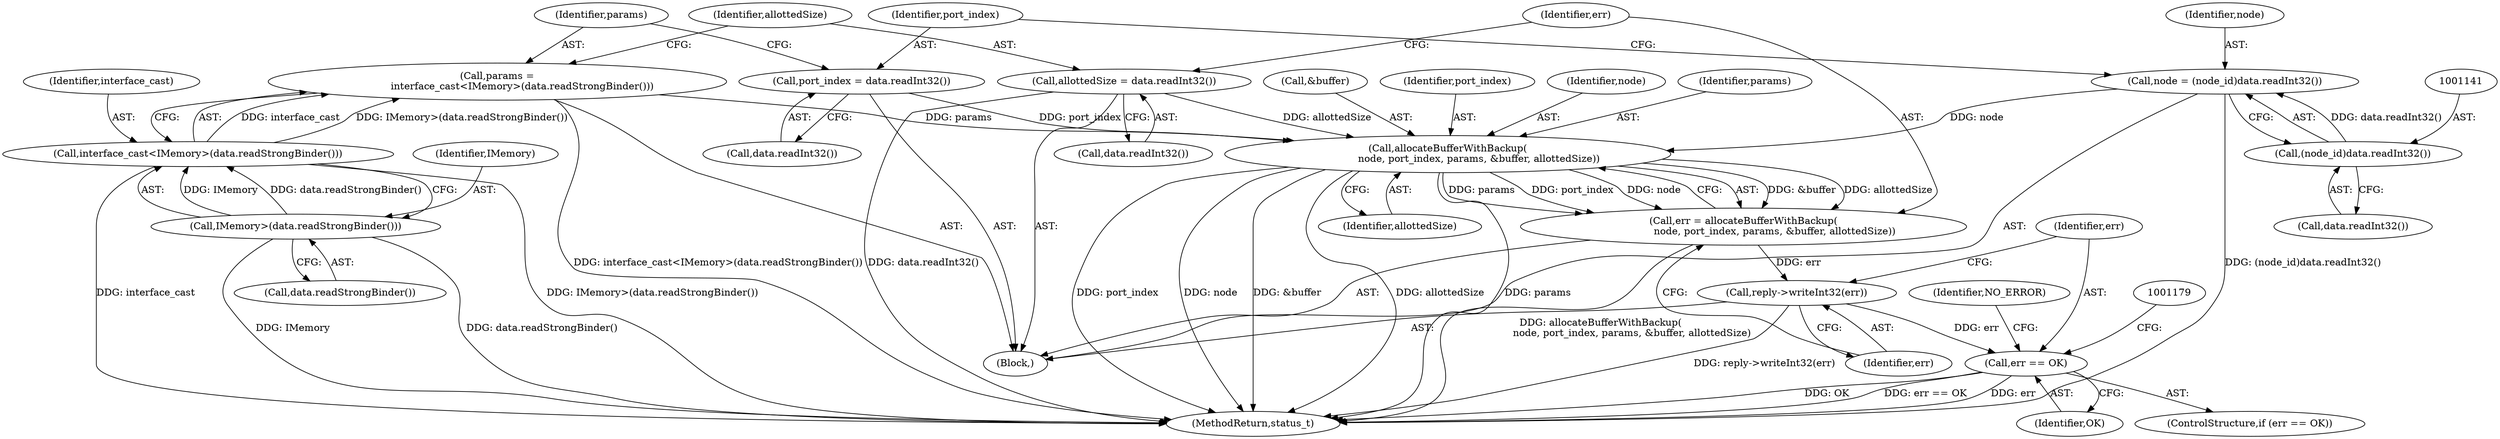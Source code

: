 digraph "0_Android_0bb5ced60304da7f61478ffd359e7ba65d72f181@API" {
"1001163" [label="(Call,allocateBufferWithBackup(\n                    node, port_index, params, &buffer, allottedSize))"];
"1001138" [label="(Call,node = (node_id)data.readInt32())"];
"1001140" [label="(Call,(node_id)data.readInt32())"];
"1001144" [label="(Call,port_index = data.readInt32())"];
"1001148" [label="(Call,params =\n                interface_cast<IMemory>(data.readStrongBinder()))"];
"1001150" [label="(Call,interface_cast<IMemory>(data.readStrongBinder()))"];
"1001152" [label="(Call,IMemory>(data.readStrongBinder()))"];
"1001156" [label="(Call,allottedSize = data.readInt32())"];
"1001161" [label="(Call,err = allocateBufferWithBackup(\n                    node, port_index, params, &buffer, allottedSize))"];
"1001170" [label="(Call,reply->writeInt32(err))"];
"1001173" [label="(Call,err == OK)"];
"1001173" [label="(Call,err == OK)"];
"1001167" [label="(Call,&buffer)"];
"1001337" [label="(MethodReturn,status_t)"];
"1001156" [label="(Call,allottedSize = data.readInt32())"];
"1001157" [label="(Identifier,allottedSize)"];
"1001150" [label="(Call,interface_cast<IMemory>(data.readStrongBinder()))"];
"1001161" [label="(Call,err = allocateBufferWithBackup(\n                    node, port_index, params, &buffer, allottedSize))"];
"1001140" [label="(Call,(node_id)data.readInt32())"];
"1001132" [label="(Block,)"];
"1001151" [label="(Identifier,interface_cast)"];
"1001148" [label="(Call,params =\n                interface_cast<IMemory>(data.readStrongBinder()))"];
"1001146" [label="(Call,data.readInt32())"];
"1001162" [label="(Identifier,err)"];
"1001152" [label="(Call,IMemory>(data.readStrongBinder()))"];
"1001182" [label="(Identifier,NO_ERROR)"];
"1001165" [label="(Identifier,port_index)"];
"1001138" [label="(Call,node = (node_id)data.readInt32())"];
"1001158" [label="(Call,data.readInt32())"];
"1001164" [label="(Identifier,node)"];
"1001174" [label="(Identifier,err)"];
"1001149" [label="(Identifier,params)"];
"1001170" [label="(Call,reply->writeInt32(err))"];
"1001145" [label="(Identifier,port_index)"];
"1001166" [label="(Identifier,params)"];
"1001169" [label="(Identifier,allottedSize)"];
"1001154" [label="(Call,data.readStrongBinder())"];
"1001172" [label="(ControlStructure,if (err == OK))"];
"1001175" [label="(Identifier,OK)"];
"1001139" [label="(Identifier,node)"];
"1001163" [label="(Call,allocateBufferWithBackup(\n                    node, port_index, params, &buffer, allottedSize))"];
"1001144" [label="(Call,port_index = data.readInt32())"];
"1001171" [label="(Identifier,err)"];
"1001153" [label="(Identifier,IMemory)"];
"1001142" [label="(Call,data.readInt32())"];
"1001163" -> "1001161"  [label="AST: "];
"1001163" -> "1001169"  [label="CFG: "];
"1001164" -> "1001163"  [label="AST: "];
"1001165" -> "1001163"  [label="AST: "];
"1001166" -> "1001163"  [label="AST: "];
"1001167" -> "1001163"  [label="AST: "];
"1001169" -> "1001163"  [label="AST: "];
"1001161" -> "1001163"  [label="CFG: "];
"1001163" -> "1001337"  [label="DDG: params"];
"1001163" -> "1001337"  [label="DDG: port_index"];
"1001163" -> "1001337"  [label="DDG: node"];
"1001163" -> "1001337"  [label="DDG: &buffer"];
"1001163" -> "1001337"  [label="DDG: allottedSize"];
"1001163" -> "1001161"  [label="DDG: &buffer"];
"1001163" -> "1001161"  [label="DDG: allottedSize"];
"1001163" -> "1001161"  [label="DDG: params"];
"1001163" -> "1001161"  [label="DDG: port_index"];
"1001163" -> "1001161"  [label="DDG: node"];
"1001138" -> "1001163"  [label="DDG: node"];
"1001144" -> "1001163"  [label="DDG: port_index"];
"1001148" -> "1001163"  [label="DDG: params"];
"1001156" -> "1001163"  [label="DDG: allottedSize"];
"1001138" -> "1001132"  [label="AST: "];
"1001138" -> "1001140"  [label="CFG: "];
"1001139" -> "1001138"  [label="AST: "];
"1001140" -> "1001138"  [label="AST: "];
"1001145" -> "1001138"  [label="CFG: "];
"1001138" -> "1001337"  [label="DDG: (node_id)data.readInt32()"];
"1001140" -> "1001138"  [label="DDG: data.readInt32()"];
"1001140" -> "1001142"  [label="CFG: "];
"1001141" -> "1001140"  [label="AST: "];
"1001142" -> "1001140"  [label="AST: "];
"1001144" -> "1001132"  [label="AST: "];
"1001144" -> "1001146"  [label="CFG: "];
"1001145" -> "1001144"  [label="AST: "];
"1001146" -> "1001144"  [label="AST: "];
"1001149" -> "1001144"  [label="CFG: "];
"1001148" -> "1001132"  [label="AST: "];
"1001148" -> "1001150"  [label="CFG: "];
"1001149" -> "1001148"  [label="AST: "];
"1001150" -> "1001148"  [label="AST: "];
"1001157" -> "1001148"  [label="CFG: "];
"1001148" -> "1001337"  [label="DDG: interface_cast<IMemory>(data.readStrongBinder())"];
"1001150" -> "1001148"  [label="DDG: interface_cast"];
"1001150" -> "1001148"  [label="DDG: IMemory>(data.readStrongBinder())"];
"1001150" -> "1001152"  [label="CFG: "];
"1001151" -> "1001150"  [label="AST: "];
"1001152" -> "1001150"  [label="AST: "];
"1001150" -> "1001337"  [label="DDG: interface_cast"];
"1001150" -> "1001337"  [label="DDG: IMemory>(data.readStrongBinder())"];
"1001152" -> "1001150"  [label="DDG: IMemory"];
"1001152" -> "1001150"  [label="DDG: data.readStrongBinder()"];
"1001152" -> "1001154"  [label="CFG: "];
"1001153" -> "1001152"  [label="AST: "];
"1001154" -> "1001152"  [label="AST: "];
"1001152" -> "1001337"  [label="DDG: data.readStrongBinder()"];
"1001152" -> "1001337"  [label="DDG: IMemory"];
"1001156" -> "1001132"  [label="AST: "];
"1001156" -> "1001158"  [label="CFG: "];
"1001157" -> "1001156"  [label="AST: "];
"1001158" -> "1001156"  [label="AST: "];
"1001162" -> "1001156"  [label="CFG: "];
"1001156" -> "1001337"  [label="DDG: data.readInt32()"];
"1001161" -> "1001132"  [label="AST: "];
"1001162" -> "1001161"  [label="AST: "];
"1001171" -> "1001161"  [label="CFG: "];
"1001161" -> "1001337"  [label="DDG: allocateBufferWithBackup(\n                    node, port_index, params, &buffer, allottedSize)"];
"1001161" -> "1001170"  [label="DDG: err"];
"1001170" -> "1001132"  [label="AST: "];
"1001170" -> "1001171"  [label="CFG: "];
"1001171" -> "1001170"  [label="AST: "];
"1001174" -> "1001170"  [label="CFG: "];
"1001170" -> "1001337"  [label="DDG: reply->writeInt32(err)"];
"1001170" -> "1001173"  [label="DDG: err"];
"1001173" -> "1001172"  [label="AST: "];
"1001173" -> "1001175"  [label="CFG: "];
"1001174" -> "1001173"  [label="AST: "];
"1001175" -> "1001173"  [label="AST: "];
"1001179" -> "1001173"  [label="CFG: "];
"1001182" -> "1001173"  [label="CFG: "];
"1001173" -> "1001337"  [label="DDG: OK"];
"1001173" -> "1001337"  [label="DDG: err == OK"];
"1001173" -> "1001337"  [label="DDG: err"];
}
